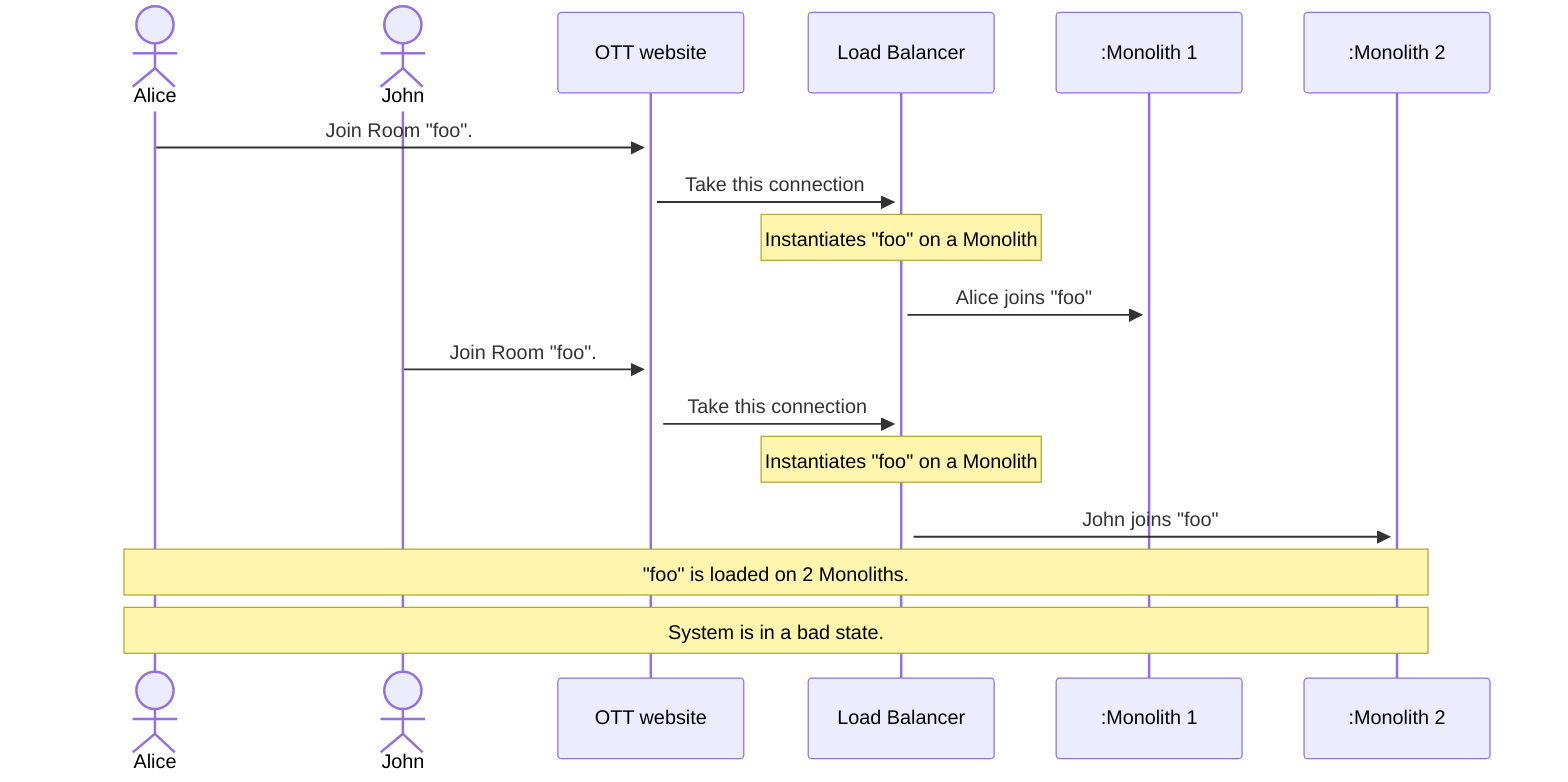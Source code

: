 sequenceDiagram
    actor Alice
    actor John
    participant OTT as OTT website
    participant L as Load Balancer
    participant M1 as :Monolith 1
    participant M2 as :Monolith 2
    Alice->>+OTT: Join Room "foo".
    OTT->>+L: Take this connection
    Note over L: Instantiates "foo" on a Monolith
    L->>+M1: Alice joins "foo"
    John->>+OTT: Join Room "foo".
    OTT->>+L: Take this connection
    Note over L: Instantiates "foo" on a Monolith
    L->>+M2: John joins "foo"
    Note over Alice,M2: "foo" is loaded on 2 Monoliths.
    Note over Alice,M2: System is in a bad state.